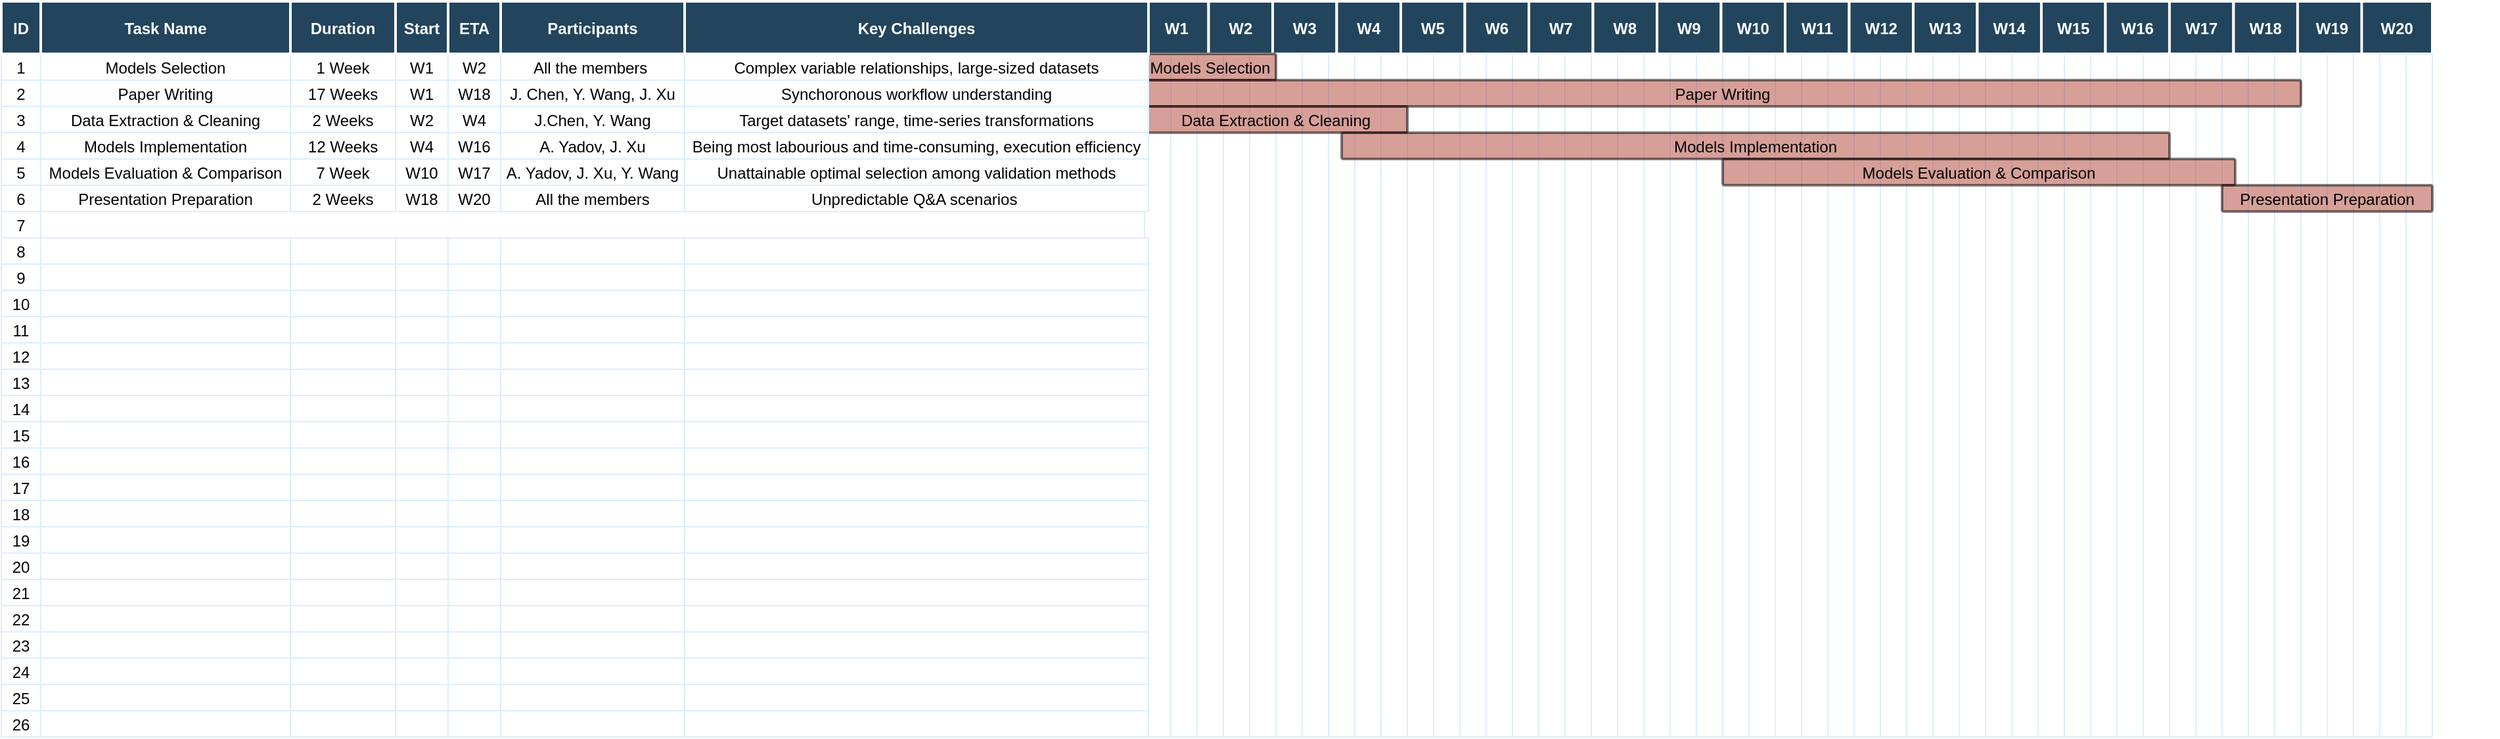 <mxfile version="18.0.6" type="device"><diagram name="Gantt" id="8378b5f6-a2b2-b727-a746-972ab9d02e00"><mxGraphModel dx="2652.5" dy="666" grid="1" gridSize="10" guides="1" tooltips="1" connect="0" arrows="1" fold="1" page="1" pageScale="1.5" pageWidth="1169" pageHeight="827" background="none" math="0" shadow="0"><root><mxCell id="0"/><mxCell id="1" parent="0"/><mxCell id="65" value="1 Week" style="strokeColor=#DEEDFF;fillColor=#FFFFFF;" parent="1" vertex="1"><mxGeometry x="70.0" y="380" width="80.0" height="20" as="geometry"/></mxCell><mxCell id="76" value="12 Weeks" style="strokeColor=#DEEDFF" parent="1" vertex="1"><mxGeometry x="70.0" y="440.0" width="80.0" height="20" as="geometry"/></mxCell><mxCell id="81" value="7 Week" style="strokeColor=#DEEDFF" parent="1" vertex="1"><mxGeometry x="70.0" y="460.0" width="80.0" height="20" as="geometry"/></mxCell><mxCell id="86" value="17 Weeks" style="strokeColor=#DEEDFF" parent="1" vertex="1"><mxGeometry x="70.0" y="400.0" width="80.0" height="20" as="geometry"/></mxCell><mxCell id="91" value="2 Weeks" style="strokeColor=#DEEDFF" parent="1" vertex="1"><mxGeometry x="70.0" y="480.0" width="80.0" height="20" as="geometry"/></mxCell><mxCell id="101" value="" style="strokeColor=#DEEDFF;fillColor=#FFFFFF;" parent="1" vertex="1"><mxGeometry x="70.0" y="520.0" width="80.0" height="20" as="geometry"/></mxCell><mxCell id="106" value="" style="strokeColor=#DEEDFF;fillColor=#FFFFFF;" parent="1" vertex="1"><mxGeometry x="70.0" y="540.0" width="80.0" height="20" as="geometry"/></mxCell><mxCell id="111" value="" style="strokeColor=#DEEDFF;fillColor=#FFFFFF;" parent="1" vertex="1"><mxGeometry x="70.0" y="560.0" width="80.0" height="20" as="geometry"/></mxCell><mxCell id="116" value="" style="strokeColor=#DEEDFF;fillColor=#FFFFFF;" parent="1" vertex="1"><mxGeometry x="70.0" y="580.0" width="80.0" height="20" as="geometry"/></mxCell><mxCell id="121" value="" style="strokeColor=#DEEDFF;fillColor=#FFFFFF;" parent="1" vertex="1"><mxGeometry x="70.0" y="600.0" width="80.0" height="20" as="geometry"/></mxCell><mxCell id="126" value="" style="strokeColor=#DEEDFF;fillColor=#FFFFFF;" parent="1" vertex="1"><mxGeometry x="70.0" y="620.0" width="80.0" height="20" as="geometry"/></mxCell><mxCell id="131" value="" style="strokeColor=#DEEDFF;fillColor=#FFFFFF;" parent="1" vertex="1"><mxGeometry x="70.0" y="640.0" width="80.0" height="20" as="geometry"/></mxCell><mxCell id="136" value="" style="strokeColor=#DEEDFF;fillColor=#FFFFFF;" parent="1" vertex="1"><mxGeometry x="70.0" y="660.0" width="80.0" height="20" as="geometry"/></mxCell><mxCell id="141" value="" style="strokeColor=#DEEDFF;fillColor=#FFFFFF;" parent="1" vertex="1"><mxGeometry x="70.0" y="680.0" width="80.0" height="20" as="geometry"/></mxCell><mxCell id="146" value="" style="strokeColor=#DEEDFF;fillColor=#FFFFFF;" parent="1" vertex="1"><mxGeometry x="70.0" y="700.0" width="80.0" height="20" as="geometry"/></mxCell><mxCell id="151" value="" style="strokeColor=#DEEDFF" parent="1" vertex="1"><mxGeometry x="70.0" y="720.0" width="80.0" height="20" as="geometry"/></mxCell><mxCell id="156" value="" style="strokeColor=#DEEDFF" parent="1" vertex="1"><mxGeometry x="70.0" y="740.0" width="80.0" height="20" as="geometry"/></mxCell><mxCell id="161" value="" style="strokeColor=#DEEDFF" parent="1" vertex="1"><mxGeometry x="70.0" y="760.0" width="80.0" height="20" as="geometry"/></mxCell><mxCell id="166" value="" style="strokeColor=#DEEDFF" parent="1" vertex="1"><mxGeometry x="70.0" y="780.0" width="80.0" height="20" as="geometry"/></mxCell><mxCell id="176" value="" style="strokeColor=#DEEDFF" parent="1" vertex="1"><mxGeometry x="70.0" y="820.0" width="80.0" height="20" as="geometry"/></mxCell><mxCell id="181" value="" style="strokeColor=#DEEDFF" parent="1" vertex="1"><mxGeometry x="70.0" y="840.0" width="80.0" height="20" as="geometry"/></mxCell><mxCell id="186" value="" style="strokeColor=#DEEDFF" parent="1" vertex="1"><mxGeometry x="70.0" y="860.0" width="80.0" height="20" as="geometry"/></mxCell><mxCell id="191" value="" style="strokeColor=#DEEDFF" parent="1" vertex="1"><mxGeometry x="70.0" y="880.0" width="80.0" height="20" as="geometry"/></mxCell><mxCell id="12" value="Duration" style="fillColor=#23445D;strokeColor=#FFFFFF;strokeWidth=2;fontColor=#FFFFFF;fontStyle=1" parent="1" vertex="1"><mxGeometry x="70.0" y="340.0" width="80.0" height="40.0" as="geometry"/></mxCell><mxCell id="N4BvocxAYCnSgg4q2HKW-288" value="2 Weeks" style="strokeColor=#DEEDFF;fillColor=#FFFFFF;" parent="1" vertex="1"><mxGeometry x="70.0" y="420.0" width="80.0" height="20" as="geometry"/></mxCell><mxCell id="N4BvocxAYCnSgg4q2HKW-347" value="" style="group" parent="1" vertex="1" connectable="0"><mxGeometry x="720" y="340" width="1030" height="560.0" as="geometry"/></mxCell><mxCell id="N4BvocxAYCnSgg4q2HKW-280" value="" style="strokeColor=#DEEDFF;" parent="N4BvocxAYCnSgg4q2HKW-347" vertex="1"><mxGeometry x="80.0" y="40.0" width="20" height="520" as="geometry"/></mxCell><mxCell id="68" value="" style="strokeColor=#DEEDFF" parent="N4BvocxAYCnSgg4q2HKW-347" vertex="1"><mxGeometry x="2.046e-12" y="40.0" width="20" height="520" as="geometry"/></mxCell><mxCell id="194" value="" style="strokeColor=#DEEDFF" parent="N4BvocxAYCnSgg4q2HKW-347" vertex="1"><mxGeometry x="20.0" y="40.0" width="20" height="520" as="geometry"/></mxCell><mxCell id="195" value="" style="strokeColor=#DEEDFF" parent="N4BvocxAYCnSgg4q2HKW-347" vertex="1"><mxGeometry x="40.0" y="40.0" width="20" height="520" as="geometry"/></mxCell><mxCell id="196" value="" style="strokeColor=#DEEDFF" parent="N4BvocxAYCnSgg4q2HKW-347" vertex="1"><mxGeometry x="60.0" y="40.0" width="20" height="520" as="geometry"/></mxCell><mxCell id="197" value="" style="strokeColor=#DEEDFF" parent="N4BvocxAYCnSgg4q2HKW-347" vertex="1"><mxGeometry x="80.0" y="40.0" width="20" height="520" as="geometry"/></mxCell><mxCell id="198" value="" style="strokeColor=#DEEDFF;" parent="N4BvocxAYCnSgg4q2HKW-347" vertex="1"><mxGeometry x="100.0" y="40.0" width="20" height="520" as="geometry"/></mxCell><mxCell id="199" value="" style="strokeColor=#DEEDFF;" parent="N4BvocxAYCnSgg4q2HKW-347" vertex="1"><mxGeometry x="120.0" y="40.0" width="20" height="520" as="geometry"/></mxCell><mxCell id="200" value="" style="strokeColor=#DEEDFF" parent="N4BvocxAYCnSgg4q2HKW-347" vertex="1"><mxGeometry x="140.0" y="40.0" width="20" height="520" as="geometry"/></mxCell><mxCell id="201" value="" style="strokeColor=#DEEDFF" parent="N4BvocxAYCnSgg4q2HKW-347" vertex="1"><mxGeometry x="160.0" y="40.0" width="20" height="520" as="geometry"/></mxCell><mxCell id="202" value="" style="strokeColor=#DEEDFF" parent="N4BvocxAYCnSgg4q2HKW-347" vertex="1"><mxGeometry x="180.0" y="40.0" width="20" height="520" as="geometry"/></mxCell><mxCell id="203" value="" style="strokeColor=#DEEDFF" parent="N4BvocxAYCnSgg4q2HKW-347" vertex="1"><mxGeometry x="200.0" y="40.0" width="20" height="520" as="geometry"/></mxCell><mxCell id="204" value="" style="strokeColor=#DEEDFF" parent="N4BvocxAYCnSgg4q2HKW-347" vertex="1"><mxGeometry x="220.0" y="40.0" width="20" height="520" as="geometry"/></mxCell><mxCell id="205" value="" style="strokeColor=#DEEDFF;" parent="N4BvocxAYCnSgg4q2HKW-347" vertex="1"><mxGeometry x="240.0" y="40.0" width="20" height="520" as="geometry"/></mxCell><mxCell id="206" value="" style="strokeColor=#DEEDFF;" parent="N4BvocxAYCnSgg4q2HKW-347" vertex="1"><mxGeometry x="260.0" y="40.0" width="20" height="520" as="geometry"/></mxCell><mxCell id="207" value="" style="strokeColor=#DEEDFF" parent="N4BvocxAYCnSgg4q2HKW-347" vertex="1"><mxGeometry x="280.0" y="40.0" width="20" height="520" as="geometry"/></mxCell><mxCell id="208" value="" style="strokeColor=#DEEDFF" parent="N4BvocxAYCnSgg4q2HKW-347" vertex="1"><mxGeometry x="300.0" y="40.0" width="20" height="520" as="geometry"/></mxCell><mxCell id="209" value="" style="strokeColor=#DEEDFF" parent="N4BvocxAYCnSgg4q2HKW-347" vertex="1"><mxGeometry x="320.0" y="40.0" width="20" height="520" as="geometry"/></mxCell><mxCell id="210" value="" style="strokeColor=#DEEDFF" parent="N4BvocxAYCnSgg4q2HKW-347" vertex="1"><mxGeometry x="340.0" y="40.0" width="20" height="520" as="geometry"/></mxCell><mxCell id="211" value="" style="strokeColor=#DEEDFF" parent="N4BvocxAYCnSgg4q2HKW-347" vertex="1"><mxGeometry x="360.0" y="40.0" width="20" height="520" as="geometry"/></mxCell><mxCell id="212" value="" style="strokeColor=#DEEDFF;" parent="N4BvocxAYCnSgg4q2HKW-347" vertex="1"><mxGeometry x="380.0" y="40.0" width="20" height="520" as="geometry"/></mxCell><mxCell id="213" value="" style="strokeColor=#DEEDFF;" parent="N4BvocxAYCnSgg4q2HKW-347" vertex="1"><mxGeometry x="400.0" y="40.0" width="20" height="520" as="geometry"/></mxCell><mxCell id="214" value="" style="strokeColor=#DEEDFF" parent="N4BvocxAYCnSgg4q2HKW-347" vertex="1"><mxGeometry x="420.0" y="40.0" width="20" height="520" as="geometry"/></mxCell><mxCell id="215" value="" style="strokeColor=#DEEDFF" parent="N4BvocxAYCnSgg4q2HKW-347" vertex="1"><mxGeometry x="440.0" y="40.0" width="20" height="520" as="geometry"/></mxCell><mxCell id="216" value="" style="strokeColor=#DEEDFF" parent="N4BvocxAYCnSgg4q2HKW-347" vertex="1"><mxGeometry x="460.0" y="40.0" width="20" height="520" as="geometry"/></mxCell><mxCell id="217" value="" style="strokeColor=#DEEDFF" parent="N4BvocxAYCnSgg4q2HKW-347" vertex="1"><mxGeometry x="480.0" y="40.0" width="20" height="520" as="geometry"/></mxCell><mxCell id="218" value="" style="strokeColor=#DEEDFF" parent="N4BvocxAYCnSgg4q2HKW-347" vertex="1"><mxGeometry x="500.0" y="40.0" width="20" height="520" as="geometry"/></mxCell><mxCell id="219" value="" style="strokeColor=#DEEDFF;" parent="N4BvocxAYCnSgg4q2HKW-347" vertex="1"><mxGeometry x="520.0" y="40.0" width="20" height="520" as="geometry"/></mxCell><mxCell id="220" value="" style="strokeColor=#DEEDFF;" parent="N4BvocxAYCnSgg4q2HKW-347" vertex="1"><mxGeometry x="540.0" y="40.0" width="20" height="520" as="geometry"/></mxCell><mxCell id="221" value="" style="strokeColor=#DEEDFF" parent="N4BvocxAYCnSgg4q2HKW-347" vertex="1"><mxGeometry x="560.0" y="40.0" width="20" height="520" as="geometry"/></mxCell><mxCell id="222" value="" style="strokeColor=#DEEDFF" parent="N4BvocxAYCnSgg4q2HKW-347" vertex="1"><mxGeometry x="580.0" y="40.0" width="20" height="520" as="geometry"/></mxCell><mxCell id="223" value="" style="strokeColor=#DEEDFF" parent="N4BvocxAYCnSgg4q2HKW-347" vertex="1"><mxGeometry x="600.0" y="40.0" width="20" height="520" as="geometry"/></mxCell><mxCell id="224" value="" style="strokeColor=#DEEDFF" parent="N4BvocxAYCnSgg4q2HKW-347" vertex="1"><mxGeometry x="620.0" y="40.0" width="20" height="520" as="geometry"/></mxCell><mxCell id="225" value="" style="strokeColor=#DEEDFF" parent="N4BvocxAYCnSgg4q2HKW-347" vertex="1"><mxGeometry x="640.0" y="40.0" width="20" height="520" as="geometry"/></mxCell><mxCell id="226" value="" style="strokeColor=#DEEDFF;" parent="N4BvocxAYCnSgg4q2HKW-347" vertex="1"><mxGeometry x="660.0" y="40.0" width="20" height="520" as="geometry"/></mxCell><mxCell id="227" value="" style="strokeColor=#DEEDFF;" parent="N4BvocxAYCnSgg4q2HKW-347" vertex="1"><mxGeometry x="680.0" y="40.0" width="20" height="520" as="geometry"/></mxCell><mxCell id="228" value="" style="strokeColor=#DEEDFF" parent="N4BvocxAYCnSgg4q2HKW-347" vertex="1"><mxGeometry x="700.0" y="40.0" width="20" height="520" as="geometry"/></mxCell><mxCell id="229" value="" style="strokeColor=#DEEDFF" parent="N4BvocxAYCnSgg4q2HKW-347" vertex="1"><mxGeometry x="720.0" y="40.0" width="20" height="520" as="geometry"/></mxCell><mxCell id="230" value="" style="strokeColor=#DEEDFF" parent="N4BvocxAYCnSgg4q2HKW-347" vertex="1"><mxGeometry x="740.0" y="40.0" width="20" height="520" as="geometry"/></mxCell><mxCell id="231" value="" style="strokeColor=#DEEDFF" parent="N4BvocxAYCnSgg4q2HKW-347" vertex="1"><mxGeometry x="760.0" y="40.0" width="20" height="520" as="geometry"/></mxCell><mxCell id="232" value="" style="strokeColor=#DEEDFF" parent="N4BvocxAYCnSgg4q2HKW-347" vertex="1"><mxGeometry x="780.0" y="40.0" width="20" height="520" as="geometry"/></mxCell><mxCell id="233" value="" style="strokeColor=#DEEDFF;" parent="N4BvocxAYCnSgg4q2HKW-347" vertex="1"><mxGeometry x="800.0" y="40.0" width="20" height="520" as="geometry"/></mxCell><mxCell id="234" value="" style="strokeColor=#DEEDFF;" parent="N4BvocxAYCnSgg4q2HKW-347" vertex="1"><mxGeometry x="820.0" y="40.0" width="20" height="520" as="geometry"/></mxCell><mxCell id="235" value="" style="strokeColor=#DEEDFF" parent="N4BvocxAYCnSgg4q2HKW-347" vertex="1"><mxGeometry x="840.0" y="40.0" width="20" height="520" as="geometry"/></mxCell><mxCell id="236" value="" style="strokeColor=#DEEDFF" parent="N4BvocxAYCnSgg4q2HKW-347" vertex="1"><mxGeometry x="860.0" y="40.0" width="20" height="520" as="geometry"/></mxCell><mxCell id="237" value="" style="strokeColor=#DEEDFF" parent="N4BvocxAYCnSgg4q2HKW-347" vertex="1"><mxGeometry x="880.0" y="40.0" width="20" height="520" as="geometry"/></mxCell><mxCell id="238" value="" style="strokeColor=#DEEDFF" parent="N4BvocxAYCnSgg4q2HKW-347" vertex="1"><mxGeometry x="900.0" y="40.0" width="20" height="520" as="geometry"/></mxCell><mxCell id="239" value="" style="strokeColor=#DEEDFF;" parent="N4BvocxAYCnSgg4q2HKW-347" vertex="1"><mxGeometry x="920.0" y="40.0" width="20" height="520" as="geometry"/></mxCell><mxCell id="240" value="" style="strokeColor=none;" parent="N4BvocxAYCnSgg4q2HKW-347" vertex="1"><mxGeometry x="940.0" y="40.0" width="20" height="520" as="geometry"/></mxCell><mxCell id="241" value="" style="strokeColor=none;" parent="N4BvocxAYCnSgg4q2HKW-347" vertex="1"><mxGeometry x="960.0" y="40.0" width="20" height="520" as="geometry"/></mxCell><mxCell id="N4BvocxAYCnSgg4q2HKW-278" value="" style="group" parent="N4BvocxAYCnSgg4q2HKW-347" vertex="1" connectable="0"><mxGeometry width="980" height="60.0" as="geometry"/></mxCell><mxCell id="5" value="W1" style="fillColor=#23445D;strokeColor=#FFFFFF;strokeWidth=2;fontColor=#FFFFFF;fontStyle=1" parent="N4BvocxAYCnSgg4q2HKW-278" vertex="1"><mxGeometry y="2.274e-13" width="48.748" height="40.0" as="geometry"/></mxCell><mxCell id="6" value="W2" style="fillColor=#23445D;strokeColor=#FFFFFF;strokeWidth=2;fontColor=#FFFFFF;fontStyle=1" parent="N4BvocxAYCnSgg4q2HKW-278" vertex="1"><mxGeometry x="48.748" y="2.274e-13" width="48.748" height="40.0" as="geometry"/></mxCell><mxCell id="7" value="W3" style="fillColor=#23445D;strokeColor=#FFFFFF;strokeWidth=2;fontColor=#FFFFFF;fontStyle=1" parent="N4BvocxAYCnSgg4q2HKW-278" vertex="1"><mxGeometry x="97.497" y="2.274e-13" width="48.748" height="40.0" as="geometry"/></mxCell><mxCell id="8" value="W4" style="fillColor=#23445D;strokeColor=#FFFFFF;strokeWidth=2;fontColor=#FFFFFF;fontStyle=1" parent="N4BvocxAYCnSgg4q2HKW-278" vertex="1"><mxGeometry x="146.245" y="2.274e-13" width="48.748" height="40.0" as="geometry"/></mxCell><mxCell id="9" value="W5" style="fillColor=#23445D;strokeColor=#FFFFFF;strokeWidth=2;fontColor=#FFFFFF;fontStyle=1" parent="N4BvocxAYCnSgg4q2HKW-278" vertex="1"><mxGeometry x="194.994" y="2.274e-13" width="48.748" height="40.0" as="geometry"/></mxCell><mxCell id="10" value="W6" style="fillColor=#23445D;strokeColor=#FFFFFF;strokeWidth=2;fontColor=#FFFFFF;fontStyle=1" parent="N4BvocxAYCnSgg4q2HKW-278" vertex="1"><mxGeometry x="243.742" y="2.274e-13" width="48.748" height="40.0" as="geometry"/></mxCell><mxCell id="11" value="W7" style="fillColor=#23445D;strokeColor=#FFFFFF;strokeWidth=2;fontColor=#FFFFFF;fontStyle=1" parent="N4BvocxAYCnSgg4q2HKW-278" vertex="1"><mxGeometry x="292.491" y="2.274e-13" width="48.748" height="40.0" as="geometry"/></mxCell><mxCell id="16" value="W8" style="fillColor=#23445D;strokeColor=#FFFFFF;strokeWidth=2;fontColor=#FFFFFF;fontStyle=1" parent="N4BvocxAYCnSgg4q2HKW-278" vertex="1"><mxGeometry x="341.239" y="2.274e-13" width="48.748" height="40.0" as="geometry"/></mxCell><mxCell id="17" value="W9" style="fillColor=#23445D;strokeColor=#FFFFFF;strokeWidth=2;fontColor=#FFFFFF;fontStyle=1" parent="N4BvocxAYCnSgg4q2HKW-278" vertex="1"><mxGeometry x="389.988" y="2.274e-13" width="48.748" height="40.0" as="geometry"/></mxCell><mxCell id="18" value="W10" style="fillColor=#23445D;strokeColor=#FFFFFF;strokeWidth=2;fontColor=#FFFFFF;fontStyle=1" parent="N4BvocxAYCnSgg4q2HKW-278" vertex="1"><mxGeometry x="438.736" y="2.274e-13" width="48.748" height="40.0" as="geometry"/></mxCell><mxCell id="19" value="W11" style="fillColor=#23445D;strokeColor=#FFFFFF;strokeWidth=2;fontColor=#FFFFFF;fontStyle=1" parent="N4BvocxAYCnSgg4q2HKW-278" vertex="1"><mxGeometry x="487.485" y="2.274e-13" width="48.748" height="40.0" as="geometry"/></mxCell><mxCell id="20" value="W12" style="fillColor=#23445D;strokeColor=#FFFFFF;strokeWidth=2;fontColor=#FFFFFF;fontStyle=1" parent="N4BvocxAYCnSgg4q2HKW-278" vertex="1"><mxGeometry x="536.233" y="2.274e-13" width="48.748" height="40.0" as="geometry"/></mxCell><mxCell id="21" value="W13" style="fillColor=#23445D;strokeColor=#FFFFFF;strokeWidth=2;fontColor=#FFFFFF;fontStyle=1" parent="N4BvocxAYCnSgg4q2HKW-278" vertex="1"><mxGeometry x="584.981" y="2.274e-13" width="48.748" height="40.0" as="geometry"/></mxCell><mxCell id="22" value="W14" style="fillColor=#23445D;strokeColor=#FFFFFF;strokeWidth=2;fontColor=#FFFFFF;fontStyle=1" parent="N4BvocxAYCnSgg4q2HKW-278" vertex="1"><mxGeometry x="633.73" y="2.274e-13" width="48.748" height="40.0" as="geometry"/></mxCell><mxCell id="24" value="W15" style="fillColor=#23445D;strokeColor=#FFFFFF;strokeWidth=2;fontColor=#FFFFFF;fontStyle=1" parent="N4BvocxAYCnSgg4q2HKW-278" vertex="1"><mxGeometry x="682.478" y="1.137e-13" width="48.748" height="40.0" as="geometry"/></mxCell><mxCell id="25" value="W16" style="fillColor=#23445D;strokeColor=#FFFFFF;strokeWidth=2;fontColor=#FFFFFF;fontStyle=1" parent="N4BvocxAYCnSgg4q2HKW-278" vertex="1"><mxGeometry x="731.227" y="1.137e-13" width="48.748" height="40.0" as="geometry"/></mxCell><mxCell id="26" value="W17" style="fillColor=#23445D;strokeColor=#FFFFFF;strokeWidth=2;fontColor=#FFFFFF;fontStyle=1" parent="N4BvocxAYCnSgg4q2HKW-278" vertex="1"><mxGeometry x="779.975" y="1.137e-13" width="48.748" height="40.0" as="geometry"/></mxCell><mxCell id="27" value="W18" style="fillColor=#23445D;strokeColor=#FFFFFF;strokeWidth=2;fontColor=#FFFFFF;fontStyle=1" parent="N4BvocxAYCnSgg4q2HKW-278" vertex="1"><mxGeometry x="828.724" y="1.137e-13" width="48.748" height="40.0" as="geometry"/></mxCell><mxCell id="28" value="W19" style="fillColor=#23445D;strokeColor=#FFFFFF;strokeWidth=2;fontColor=#FFFFFF;fontStyle=1" parent="N4BvocxAYCnSgg4q2HKW-278" vertex="1"><mxGeometry x="877.47" width="52.53" height="40" as="geometry"/></mxCell><mxCell id="29" value="W20" style="fillColor=#23445D;strokeColor=#FFFFFF;strokeWidth=2;fontColor=#FFFFFF;fontStyle=1" parent="N4BvocxAYCnSgg4q2HKW-278" vertex="1"><mxGeometry x="926.22" width="53.78" height="40" as="geometry"/></mxCell><mxCell id="N4BvocxAYCnSgg4q2HKW-348" value="Models Selection" style="shape=mxgraph.flowchart.process;fillColor=#AE4132;strokeColor=#000000;strokeWidth=2;opacity=50" parent="N4BvocxAYCnSgg4q2HKW-278" vertex="1"><mxGeometry y="40" width="100" height="20" as="geometry"/></mxCell><mxCell id="N4BvocxAYCnSgg4q2HKW-281" value="" style="strokeColor=#DEEDFF;" parent="N4BvocxAYCnSgg4q2HKW-347" vertex="1"><mxGeometry x="960.0" y="40.0" width="20" height="520" as="geometry"/></mxCell><mxCell id="N4BvocxAYCnSgg4q2HKW-282" value="" style="strokeColor=#DEEDFF;" parent="N4BvocxAYCnSgg4q2HKW-347" vertex="1"><mxGeometry x="940.0" y="40.0" width="20" height="520" as="geometry"/></mxCell><mxCell id="242" value="Paper Writing" style="shape=mxgraph.flowchart.process;fillColor=#AE4132;strokeColor=#000000;strokeWidth=2;opacity=50" parent="N4BvocxAYCnSgg4q2HKW-347" vertex="1"><mxGeometry y="60" width="880" height="20" as="geometry"/></mxCell><mxCell id="N4BvocxAYCnSgg4q2HKW-349" value="Data Extraction &amp; Cleaning" style="shape=mxgraph.flowchart.process;fillColor=#AE4132;strokeColor=#000000;strokeWidth=2;opacity=50" parent="N4BvocxAYCnSgg4q2HKW-347" vertex="1"><mxGeometry y="80" width="200" height="20" as="geometry"/></mxCell><mxCell id="N4BvocxAYCnSgg4q2HKW-350" value="Models Implementation" style="shape=mxgraph.flowchart.process;fillColor=#AE4132;strokeColor=#000000;strokeWidth=2;opacity=50" parent="N4BvocxAYCnSgg4q2HKW-347" vertex="1"><mxGeometry x="150" y="100" width="630" height="20" as="geometry"/></mxCell><mxCell id="N4BvocxAYCnSgg4q2HKW-351" value="Models Evaluation &amp; Comparison" style="shape=mxgraph.flowchart.process;fillColor=#AE4132;strokeColor=#000000;strokeWidth=2;opacity=50" parent="1" vertex="1"><mxGeometry x="1160" y="460" width="390" height="20" as="geometry"/></mxCell><mxCell id="N4BvocxAYCnSgg4q2HKW-352" value="Presentation Preparation" style="shape=mxgraph.flowchart.process;fillColor=#AE4132;strokeColor=#000000;strokeWidth=2;opacity=50" parent="1" vertex="1"><mxGeometry x="1540" y="480" width="160" height="20" as="geometry"/></mxCell><mxCell id="N4BvocxAYCnSgg4q2HKW-356" value="" style="strokeColor=#DEEDFF" parent="1" vertex="1"><mxGeometry x="70.0" y="800.0" width="80.0" height="20" as="geometry"/></mxCell><mxCell id="rQHSBKiH4_ab1KZOMVWH-242" value="" style="group" vertex="1" connectable="0" parent="1"><mxGeometry x="150" y="340" width="40" height="560" as="geometry"/></mxCell><mxCell id="66" value="W1" style="strokeColor=#DEEDFF;fillColor=#FFFFFF;" parent="rQHSBKiH4_ab1KZOMVWH-242" vertex="1"><mxGeometry x="2.274e-13" y="40.0" width="40.0" height="20.0" as="geometry"/></mxCell><mxCell id="77" value="W4" style="strokeColor=#DEEDFF" parent="rQHSBKiH4_ab1KZOMVWH-242" vertex="1"><mxGeometry x="3.411e-13" y="100.0" width="40.0" height="20.0" as="geometry"/></mxCell><mxCell id="82" value="W10" style="strokeColor=#DEEDFF" parent="rQHSBKiH4_ab1KZOMVWH-242" vertex="1"><mxGeometry x="2.274e-13" y="120.0" width="40.0" height="20.0" as="geometry"/></mxCell><mxCell id="87" value="W1" style="strokeColor=#DEEDFF" parent="rQHSBKiH4_ab1KZOMVWH-242" vertex="1"><mxGeometry x="1.705e-13" y="60.0" width="40.0" height="20.0" as="geometry"/></mxCell><mxCell id="92" value="W18" style="strokeColor=#DEEDFF" parent="rQHSBKiH4_ab1KZOMVWH-242" vertex="1"><mxGeometry x="1.705e-13" y="140.0" width="40.0" height="20.0" as="geometry"/></mxCell><mxCell id="102" value="" style="strokeColor=#DEEDFF;fillColor=#FFFFFF;" parent="rQHSBKiH4_ab1KZOMVWH-242" vertex="1"><mxGeometry x="5.684e-13" y="180.0" width="40.0" height="20.0" as="geometry"/></mxCell><mxCell id="107" value="" style="strokeColor=#DEEDFF;fillColor=#FFFFFF;" parent="rQHSBKiH4_ab1KZOMVWH-242" vertex="1"><mxGeometry x="4.547e-13" y="200.0" width="40.0" height="20.0" as="geometry"/></mxCell><mxCell id="112" value="" style="strokeColor=#DEEDFF;fillColor=#FFFFFF;" parent="rQHSBKiH4_ab1KZOMVWH-242" vertex="1"><mxGeometry x="3.411e-13" y="220.0" width="40.0" height="20.0" as="geometry"/></mxCell><mxCell id="117" value="" style="strokeColor=#DEEDFF;fillColor=#FFFFFF;" parent="rQHSBKiH4_ab1KZOMVWH-242" vertex="1"><mxGeometry x="3.411e-13" y="240.0" width="40.0" height="20.0" as="geometry"/></mxCell><mxCell id="122" value="" style="strokeColor=#DEEDFF;fillColor=#FFFFFF;" parent="rQHSBKiH4_ab1KZOMVWH-242" vertex="1"><mxGeometry x="2.274e-13" y="260.0" width="40.0" height="20.0" as="geometry"/></mxCell><mxCell id="127" value="" style="strokeColor=#DEEDFF;fillColor=#FFFFFF;" parent="rQHSBKiH4_ab1KZOMVWH-242" vertex="1"><mxGeometry x="2.274e-13" y="280.0" width="40.0" height="20.0" as="geometry"/></mxCell><mxCell id="132" value="" style="strokeColor=#DEEDFF;fillColor=#FFFFFF;" parent="rQHSBKiH4_ab1KZOMVWH-242" vertex="1"><mxGeometry x="1.137e-13" y="300.0" width="40.0" height="20.0" as="geometry"/></mxCell><mxCell id="137" value="" style="strokeColor=#DEEDFF;fillColor=#FFFFFF;" parent="rQHSBKiH4_ab1KZOMVWH-242" vertex="1"><mxGeometry y="320.0" width="40.0" height="20.0" as="geometry"/></mxCell><mxCell id="142" value="" style="strokeColor=#DEEDFF;fillColor=#FFFFFF;" parent="rQHSBKiH4_ab1KZOMVWH-242" vertex="1"><mxGeometry y="340.0" width="40.0" height="20.0" as="geometry"/></mxCell><mxCell id="147" value="" style="strokeColor=#DEEDFF;fillColor=#FFFFFF;" parent="rQHSBKiH4_ab1KZOMVWH-242" vertex="1"><mxGeometry x="6.821e-13" y="360" width="40.0" height="20.0" as="geometry"/></mxCell><mxCell id="152" value="" style="strokeColor=#DEEDFF" parent="rQHSBKiH4_ab1KZOMVWH-242" vertex="1"><mxGeometry x="6.821e-13" y="380.0" width="40.0" height="20.0" as="geometry"/></mxCell><mxCell id="157" value="" style="strokeColor=#DEEDFF" parent="rQHSBKiH4_ab1KZOMVWH-242" vertex="1"><mxGeometry x="5.684e-13" y="400" width="40.0" height="20.0" as="geometry"/></mxCell><mxCell id="162" value="" style="strokeColor=#DEEDFF" parent="rQHSBKiH4_ab1KZOMVWH-242" vertex="1"><mxGeometry x="5.684e-13" y="420.0" width="40.0" height="20.0" as="geometry"/></mxCell><mxCell id="167" value="" style="strokeColor=#DEEDFF" parent="rQHSBKiH4_ab1KZOMVWH-242" vertex="1"><mxGeometry x="5.684e-13" y="440" width="40.0" height="20.0" as="geometry"/></mxCell><mxCell id="172" value="" style="strokeColor=#DEEDFF" parent="rQHSBKiH4_ab1KZOMVWH-242" vertex="1"><mxGeometry x="9.095e-13" y="460.0" width="40.0" height="20.0" as="geometry"/></mxCell><mxCell id="177" value="" style="strokeColor=#DEEDFF" parent="rQHSBKiH4_ab1KZOMVWH-242" vertex="1"><mxGeometry x="9.095e-13" y="480.0" width="40.0" height="20.0" as="geometry"/></mxCell><mxCell id="182" value="" style="strokeColor=#DEEDFF" parent="rQHSBKiH4_ab1KZOMVWH-242" vertex="1"><mxGeometry x="7.958e-13" y="500.0" width="40.0" height="20.0" as="geometry"/></mxCell><mxCell id="187" value="" style="strokeColor=#DEEDFF" parent="rQHSBKiH4_ab1KZOMVWH-242" vertex="1"><mxGeometry x="7.39e-13" y="520" width="40.0" height="20.0" as="geometry"/></mxCell><mxCell id="192" value="" style="strokeColor=#DEEDFF" parent="rQHSBKiH4_ab1KZOMVWH-242" vertex="1"><mxGeometry x="7.39e-13" y="540.0" width="40.0" height="20.0" as="geometry"/></mxCell><mxCell id="13" value="Start" style="fillColor=#23445D;strokeColor=#FFFFFF;strokeWidth=2;fontColor=#FFFFFF;fontStyle=1" parent="rQHSBKiH4_ab1KZOMVWH-242" vertex="1"><mxGeometry x="1.137e-13" width="40.0" height="40.0" as="geometry"/></mxCell><mxCell id="N4BvocxAYCnSgg4q2HKW-289" value="W2" style="strokeColor=#DEEDFF;fillColor=#FFFFFF;" parent="rQHSBKiH4_ab1KZOMVWH-242" vertex="1"><mxGeometry x="3.411e-13" y="80.0" width="40.0" height="20.0" as="geometry"/></mxCell><mxCell id="rQHSBKiH4_ab1KZOMVWH-243" value="" style="group" vertex="1" connectable="0" parent="1"><mxGeometry x="190" y="340" width="40" height="560" as="geometry"/></mxCell><mxCell id="67" value="W2" style="strokeColor=#DEEDFF;fillColor=#FFFFFF;" parent="rQHSBKiH4_ab1KZOMVWH-243" vertex="1"><mxGeometry x="2.274e-13" y="40.0" width="40.0" height="20.0" as="geometry"/></mxCell><mxCell id="78" value="W16" style="strokeColor=#DEEDFF" parent="rQHSBKiH4_ab1KZOMVWH-243" vertex="1"><mxGeometry x="3.411e-13" y="100.0" width="40.0" height="20.0" as="geometry"/></mxCell><mxCell id="83" value="W17" style="strokeColor=#DEEDFF" parent="rQHSBKiH4_ab1KZOMVWH-243" vertex="1"><mxGeometry x="1.705e-13" y="120.0" width="40.0" height="20.0" as="geometry"/></mxCell><mxCell id="88" value="W18" style="strokeColor=#DEEDFF" parent="rQHSBKiH4_ab1KZOMVWH-243" vertex="1"><mxGeometry x="1.705e-13" y="60.0" width="40.0" height="20.0" as="geometry"/></mxCell><mxCell id="93" value="W20" style="strokeColor=#DEEDFF" parent="rQHSBKiH4_ab1KZOMVWH-243" vertex="1"><mxGeometry x="1.705e-13" y="140.0" width="40.0" height="20.0" as="geometry"/></mxCell><mxCell id="103" value="" style="strokeColor=#DEEDFF;fillColor=#FFFFFF;" parent="rQHSBKiH4_ab1KZOMVWH-243" vertex="1"><mxGeometry x="5.116e-13" y="180.0" width="40.0" height="20.0" as="geometry"/></mxCell><mxCell id="108" value="" style="strokeColor=#DEEDFF;fillColor=#FFFFFF;" parent="rQHSBKiH4_ab1KZOMVWH-243" vertex="1"><mxGeometry x="3.411e-13" y="200.0" width="40.0" height="20.0" as="geometry"/></mxCell><mxCell id="113" value="" style="strokeColor=#DEEDFF;fillColor=#FFFFFF;" parent="rQHSBKiH4_ab1KZOMVWH-243" vertex="1"><mxGeometry x="3.411e-13" y="220.0" width="40.0" height="20.0" as="geometry"/></mxCell><mxCell id="118" value="" style="strokeColor=#DEEDFF;fillColor=#FFFFFF;" parent="rQHSBKiH4_ab1KZOMVWH-243" vertex="1"><mxGeometry x="3.411e-13" y="240.0" width="40.0" height="20.0" as="geometry"/></mxCell><mxCell id="123" value="" style="strokeColor=#DEEDFF;fillColor=#FFFFFF;" parent="rQHSBKiH4_ab1KZOMVWH-243" vertex="1"><mxGeometry x="1.705e-13" y="260" width="40.0" height="20.0" as="geometry"/></mxCell><mxCell id="128" value="" style="strokeColor=#DEEDFF;fillColor=#FFFFFF;" parent="rQHSBKiH4_ab1KZOMVWH-243" vertex="1"><mxGeometry x="1.705e-13" y="280.0" width="40.0" height="20.0" as="geometry"/></mxCell><mxCell id="133" value="" style="strokeColor=#DEEDFF;fillColor=#FFFFFF;" parent="rQHSBKiH4_ab1KZOMVWH-243" vertex="1"><mxGeometry y="300.0" width="40.0" height="20.0" as="geometry"/></mxCell><mxCell id="138" value="" style="strokeColor=#DEEDFF;fillColor=#FFFFFF;" parent="rQHSBKiH4_ab1KZOMVWH-243" vertex="1"><mxGeometry y="320.0" width="40.0" height="20.0" as="geometry"/></mxCell><mxCell id="143" value="" style="strokeColor=#DEEDFF;fillColor=#FFFFFF;" parent="rQHSBKiH4_ab1KZOMVWH-243" vertex="1"><mxGeometry y="340.0" width="40.0" height="20.0" as="geometry"/></mxCell><mxCell id="148" value="" style="strokeColor=#DEEDFF;fillColor=#FFFFFF;" parent="rQHSBKiH4_ab1KZOMVWH-243" vertex="1"><mxGeometry x="6.821e-13" y="360" width="40.0" height="20.0" as="geometry"/></mxCell><mxCell id="153" value="" style="strokeColor=#DEEDFF" parent="rQHSBKiH4_ab1KZOMVWH-243" vertex="1"><mxGeometry x="6.821e-13" y="380.0" width="40.0" height="20.0" as="geometry"/></mxCell><mxCell id="158" value="" style="strokeColor=#DEEDFF" parent="rQHSBKiH4_ab1KZOMVWH-243" vertex="1"><mxGeometry x="5.684e-13" y="400.0" width="40.0" height="20.0" as="geometry"/></mxCell><mxCell id="163" value="" style="strokeColor=#DEEDFF" parent="rQHSBKiH4_ab1KZOMVWH-243" vertex="1"><mxGeometry x="5.684e-13" y="420.0" width="40.0" height="20.0" as="geometry"/></mxCell><mxCell id="168" value="" style="strokeColor=#DEEDFF" parent="rQHSBKiH4_ab1KZOMVWH-243" vertex="1"><mxGeometry x="5.684e-13" y="440" width="40.0" height="20.0" as="geometry"/></mxCell><mxCell id="173" value="" style="strokeColor=#DEEDFF" parent="rQHSBKiH4_ab1KZOMVWH-243" vertex="1"><mxGeometry x="9.095e-13" y="460.0" width="40.0" height="20.0" as="geometry"/></mxCell><mxCell id="178" value="" style="strokeColor=#DEEDFF" parent="rQHSBKiH4_ab1KZOMVWH-243" vertex="1"><mxGeometry x="9.095e-13" y="480.0" width="40.0" height="20.0" as="geometry"/></mxCell><mxCell id="183" value="" style="strokeColor=#DEEDFF" parent="rQHSBKiH4_ab1KZOMVWH-243" vertex="1"><mxGeometry x="7.39e-13" y="500.0" width="40.0" height="20.0" as="geometry"/></mxCell><mxCell id="188" value="" style="strokeColor=#DEEDFF" parent="rQHSBKiH4_ab1KZOMVWH-243" vertex="1"><mxGeometry x="7.39e-13" y="520.0" width="40.0" height="20.0" as="geometry"/></mxCell><mxCell id="193" value="" style="strokeColor=#DEEDFF" parent="rQHSBKiH4_ab1KZOMVWH-243" vertex="1"><mxGeometry x="7.39e-13" y="540.0" width="40.0" height="20.0" as="geometry"/></mxCell><mxCell id="14" value="ETA" style="fillColor=#23445D;strokeColor=#FFFFFF;strokeWidth=2;fontColor=#FFFFFF;fontStyle=1" parent="rQHSBKiH4_ab1KZOMVWH-243" vertex="1"><mxGeometry x="3.979e-13" width="40.0" height="40.0" as="geometry"/></mxCell><mxCell id="N4BvocxAYCnSgg4q2HKW-290" value="W4" style="strokeColor=#DEEDFF;fillColor=#FFFFFF;" parent="rQHSBKiH4_ab1KZOMVWH-243" vertex="1"><mxGeometry x="3.411e-13" y="80.0" width="40.0" height="20.0" as="geometry"/></mxCell><mxCell id="rQHSBKiH4_ab1KZOMVWH-244" value="" style="group" vertex="1" connectable="0" parent="1"><mxGeometry x="-120" y="340" width="190" height="560" as="geometry"/></mxCell><mxCell id="64" value="Models Selection" style="align=center;strokeColor=#DEEDFF;fillColor=#FFFFFF;" parent="rQHSBKiH4_ab1KZOMVWH-244" vertex="1"><mxGeometry x="2.363e-13" y="40.0" width="190.0" height="20.0" as="geometry"/></mxCell><mxCell id="75" value="Models Implementation" style="align=center;strokeColor=#DEEDFF" parent="rQHSBKiH4_ab1KZOMVWH-244" vertex="1"><mxGeometry x="4.05e-13" y="100.0" width="190.0" height="20.0" as="geometry"/></mxCell><mxCell id="100" value="" style="align=left;strokeColor=#DEEDFF;fillColor=#FFFFFF;" parent="rQHSBKiH4_ab1KZOMVWH-244" vertex="1"><mxGeometry x="6.075e-13" y="180.0" width="190.0" height="20.0" as="geometry"/></mxCell><mxCell id="105" value="" style="align=left;strokeColor=#DEEDFF;fillColor=#FFFFFF;" parent="rQHSBKiH4_ab1KZOMVWH-244" vertex="1"><mxGeometry x="4.388e-13" y="200.0" width="190.0" height="20.0" as="geometry"/></mxCell><mxCell id="110" value="" style="align=left;strokeColor=#DEEDFF;fillColor=#FFFFFF;" parent="rQHSBKiH4_ab1KZOMVWH-244" vertex="1"><mxGeometry x="4.05e-13" y="220.0" width="190.0" height="20.0" as="geometry"/></mxCell><mxCell id="115" value="" style="align=left;strokeColor=#DEEDFF;fillColor=#FFFFFF;" parent="rQHSBKiH4_ab1KZOMVWH-244" vertex="1"><mxGeometry x="4.05e-13" y="240.0" width="190.0" height="20.0" as="geometry"/></mxCell><mxCell id="120" value="" style="align=left;strokeColor=#DEEDFF;fillColor=#FFFFFF;" parent="rQHSBKiH4_ab1KZOMVWH-244" vertex="1"><mxGeometry x="2.363e-13" y="260.0" width="190.0" height="20.0" as="geometry"/></mxCell><mxCell id="125" value="" style="align=left;strokeColor=#DEEDFF;fillColor=#FFFFFF;" parent="rQHSBKiH4_ab1KZOMVWH-244" vertex="1"><mxGeometry x="2.363e-13" y="280.0" width="190.0" height="20.0" as="geometry"/></mxCell><mxCell id="130" value="" style="align=left;strokeColor=#DEEDFF;fillColor=#FFFFFF;" parent="rQHSBKiH4_ab1KZOMVWH-244" vertex="1"><mxGeometry x="6.75e-14" y="300.0" width="190.0" height="20.0" as="geometry"/></mxCell><mxCell id="135" value="" style="align=left;strokeColor=#DEEDFF;fillColor=#FFFFFF;" parent="rQHSBKiH4_ab1KZOMVWH-244" vertex="1"><mxGeometry x="3.375e-14" y="320.0" width="190.0" height="20.0" as="geometry"/></mxCell><mxCell id="140" value="" style="align=left;strokeColor=#DEEDFF;fillColor=#FFFFFF;" parent="rQHSBKiH4_ab1KZOMVWH-244" vertex="1"><mxGeometry y="340.0" width="190" height="20.0" as="geometry"/></mxCell><mxCell id="145" value="" style="align=left;strokeColor=#DEEDFF;fillColor=#FFFFFF;" parent="rQHSBKiH4_ab1KZOMVWH-244" vertex="1"><mxGeometry x="8.438e-13" y="360.0" width="190.0" height="20.0" as="geometry"/></mxCell><mxCell id="150" value="" style="align=left;strokeColor=#DEEDFF" parent="rQHSBKiH4_ab1KZOMVWH-244" vertex="1"><mxGeometry x="8.438e-13" y="380.0" width="190.0" height="20.0" as="geometry"/></mxCell><mxCell id="155" value="" style="align=left;strokeColor=#DEEDFF" parent="rQHSBKiH4_ab1KZOMVWH-244" vertex="1"><mxGeometry x="6.75e-13" y="400.0" width="190.0" height="20.0" as="geometry"/></mxCell><mxCell id="160" value="" style="align=left;strokeColor=#DEEDFF" parent="rQHSBKiH4_ab1KZOMVWH-244" vertex="1"><mxGeometry x="6.413e-13" y="420.0" width="190.0" height="20.0" as="geometry"/></mxCell><mxCell id="165" value="" style="align=left;strokeColor=#DEEDFF" parent="rQHSBKiH4_ab1KZOMVWH-244" vertex="1"><mxGeometry x="6.413e-13" y="440.0" width="190.0" height="20.0" as="geometry"/></mxCell><mxCell id="170" value="" style="align=left;strokeColor=#DEEDFF" parent="rQHSBKiH4_ab1KZOMVWH-244" vertex="1"><mxGeometry x="1.046e-12" y="460.0" width="190.0" height="20.0" as="geometry"/></mxCell><mxCell id="175" value="" style="align=left;strokeColor=#DEEDFF" parent="rQHSBKiH4_ab1KZOMVWH-244" vertex="1"><mxGeometry x="1.046e-12" y="480.0" width="190.0" height="20.0" as="geometry"/></mxCell><mxCell id="180" value="" style="align=left;strokeColor=#DEEDFF" parent="rQHSBKiH4_ab1KZOMVWH-244" vertex="1"><mxGeometry x="9.113e-13" y="500.0" width="190.0" height="20.0" as="geometry"/></mxCell><mxCell id="185" value="" style="align=left;strokeColor=#DEEDFF" parent="rQHSBKiH4_ab1KZOMVWH-244" vertex="1"><mxGeometry x="8.438e-13" y="520" width="190.0" height="20.0" as="geometry"/></mxCell><mxCell id="190" value="" style="align=left;strokeColor=#DEEDFF" parent="rQHSBKiH4_ab1KZOMVWH-244" vertex="1"><mxGeometry x="8.438e-13" y="540.0" width="190.0" height="20.0" as="geometry"/></mxCell><mxCell id="2" value="Task Name" style="fillColor=#23445D;strokeColor=#FFFFFF;strokeWidth=2;fontColor=#FFFFFF;fontStyle=1" parent="rQHSBKiH4_ab1KZOMVWH-244" vertex="1"><mxGeometry x="2.363e-13" width="190.0" height="40.0" as="geometry"/></mxCell><mxCell id="N4BvocxAYCnSgg4q2HKW-284" value="Models Evaluation &amp; Comparison" style="align=center;strokeColor=#DEEDFF" parent="rQHSBKiH4_ab1KZOMVWH-244" vertex="1"><mxGeometry x="6.413e-13" y="120.0" width="190.0" height="20.0" as="geometry"/></mxCell><mxCell id="N4BvocxAYCnSgg4q2HKW-285" value="Paper Writing" style="align=center;strokeColor=#DEEDFF" parent="rQHSBKiH4_ab1KZOMVWH-244" vertex="1"><mxGeometry x="6.413e-13" y="60.0" width="190.0" height="20.0" as="geometry"/></mxCell><mxCell id="N4BvocxAYCnSgg4q2HKW-286" value="Presentation Preparation" style="align=center;strokeColor=#DEEDFF" parent="rQHSBKiH4_ab1KZOMVWH-244" vertex="1"><mxGeometry x="1.046e-12" y="140.0" width="190.0" height="20.0" as="geometry"/></mxCell><mxCell id="N4BvocxAYCnSgg4q2HKW-287" value="Data Extraction &amp; Cleaning" style="align=center;strokeColor=#DEEDFF;fillColor=#FFFFFF;" parent="rQHSBKiH4_ab1KZOMVWH-244" vertex="1"><mxGeometry x="3.713e-13" y="80.0" width="190.0" height="20.0" as="geometry"/></mxCell><mxCell id="rQHSBKiH4_ab1KZOMVWH-245" value="" style="group" vertex="1" connectable="0" parent="1"><mxGeometry x="370" y="340" width="353" height="560" as="geometry"/></mxCell><mxCell id="N4BvocxAYCnSgg4q2HKW-340" value="" style="strokeColor=#DEEDFF" parent="rQHSBKiH4_ab1KZOMVWH-245" vertex="1"><mxGeometry x="6.433e-12" y="540.0" width="353.0" height="20.0" as="geometry"/></mxCell><mxCell id="N4BvocxAYCnSgg4q2HKW-317" value="Complex variable relationships, large-sized datasets" style="strokeColor=#DEEDFF;fillColor=#FFFFFF;" parent="rQHSBKiH4_ab1KZOMVWH-245" vertex="1"><mxGeometry x="2.093e-12" y="40.0" width="353.0" height="20.0" as="geometry"/></mxCell><mxCell id="N4BvocxAYCnSgg4q2HKW-318" value="Being most labourious and time-consuming, execution efficiency" style="strokeColor=#DEEDFF" parent="rQHSBKiH4_ab1KZOMVWH-245" vertex="1"><mxGeometry x="2.91e-12" y="100.0" width="353.0" height="20.0" as="geometry"/></mxCell><mxCell id="N4BvocxAYCnSgg4q2HKW-319" value="Unattainable optimal selection among validation methods" style="strokeColor=#DEEDFF" parent="rQHSBKiH4_ab1KZOMVWH-245" vertex="1"><mxGeometry x="1.481e-12" y="120.0" width="353.0" height="20.0" as="geometry"/></mxCell><mxCell id="N4BvocxAYCnSgg4q2HKW-320" value="Synchoronous workflow understanding" style="strokeColor=#DEEDFF" parent="rQHSBKiH4_ab1KZOMVWH-245" vertex="1"><mxGeometry x="1.481e-12" y="60.0" width="353.0" height="20.0" as="geometry"/></mxCell><mxCell id="N4BvocxAYCnSgg4q2HKW-321" value="Unpredictable Q&amp;A scenarios " style="strokeColor=#DEEDFF" parent="rQHSBKiH4_ab1KZOMVWH-245" vertex="1"><mxGeometry x="1.481e-12" y="140.0" width="353.0" height="20.0" as="geometry"/></mxCell><mxCell id="N4BvocxAYCnSgg4q2HKW-322" value="" style="strokeColor=#DEEDFF;fillColor=#FFFFFF;" parent="rQHSBKiH4_ab1KZOMVWH-245" vertex="1"><mxGeometry y="180" width="353.0" height="20" as="geometry"/></mxCell><mxCell id="N4BvocxAYCnSgg4q2HKW-323" value="" style="strokeColor=#DEEDFF;fillColor=#FFFFFF;" parent="rQHSBKiH4_ab1KZOMVWH-245" vertex="1"><mxGeometry x="2.91e-12" y="200.0" width="353.0" height="20.0" as="geometry"/></mxCell><mxCell id="N4BvocxAYCnSgg4q2HKW-324" value="" style="strokeColor=#DEEDFF;fillColor=#FFFFFF;" parent="rQHSBKiH4_ab1KZOMVWH-245" vertex="1"><mxGeometry x="2.91e-12" y="220.0" width="353.0" height="20.0" as="geometry"/></mxCell><mxCell id="N4BvocxAYCnSgg4q2HKW-325" value="" style="strokeColor=#DEEDFF;fillColor=#FFFFFF;" parent="rQHSBKiH4_ab1KZOMVWH-245" vertex="1"><mxGeometry x="2.91e-12" y="240.0" width="353.0" height="20.0" as="geometry"/></mxCell><mxCell id="N4BvocxAYCnSgg4q2HKW-326" value="" style="strokeColor=#DEEDFF;fillColor=#FFFFFF;" parent="rQHSBKiH4_ab1KZOMVWH-245" vertex="1"><mxGeometry x="1.481e-12" y="260" width="353.0" height="20.0" as="geometry"/></mxCell><mxCell id="N4BvocxAYCnSgg4q2HKW-327" value="" style="strokeColor=#DEEDFF;fillColor=#FFFFFF;" parent="rQHSBKiH4_ab1KZOMVWH-245" vertex="1"><mxGeometry x="1.481e-12" y="280.0" width="353.0" height="20.0" as="geometry"/></mxCell><mxCell id="N4BvocxAYCnSgg4q2HKW-328" value="" style="strokeColor=#DEEDFF;fillColor=#FFFFFF;" parent="rQHSBKiH4_ab1KZOMVWH-245" vertex="1"><mxGeometry y="300" width="353.0" height="20.0" as="geometry"/></mxCell><mxCell id="N4BvocxAYCnSgg4q2HKW-329" value="" style="strokeColor=#DEEDFF;fillColor=#FFFFFF;" parent="rQHSBKiH4_ab1KZOMVWH-245" vertex="1"><mxGeometry y="320.0" width="353.0" height="20.0" as="geometry"/></mxCell><mxCell id="N4BvocxAYCnSgg4q2HKW-330" value="" style="strokeColor=#DEEDFF;fillColor=#FFFFFF;" parent="rQHSBKiH4_ab1KZOMVWH-245" vertex="1"><mxGeometry y="340.0" width="353.0" height="20.0" as="geometry"/></mxCell><mxCell id="N4BvocxAYCnSgg4q2HKW-331" value="" style="strokeColor=#DEEDFF;fillColor=#FFFFFF;" parent="rQHSBKiH4_ab1KZOMVWH-245" vertex="1"><mxGeometry x="6.025e-12" y="360" width="353.0" height="20.0" as="geometry"/></mxCell><mxCell id="N4BvocxAYCnSgg4q2HKW-332" value="" style="strokeColor=#DEEDFF" parent="rQHSBKiH4_ab1KZOMVWH-245" vertex="1"><mxGeometry x="6.025e-12" y="380.0" width="353.0" height="20.0" as="geometry"/></mxCell><mxCell id="N4BvocxAYCnSgg4q2HKW-333" value="" style="strokeColor=#DEEDFF" parent="rQHSBKiH4_ab1KZOMVWH-245" vertex="1"><mxGeometry x="5.004e-12" y="400" width="353.0" height="20.0" as="geometry"/></mxCell><mxCell id="N4BvocxAYCnSgg4q2HKW-334" value="" style="strokeColor=#DEEDFF" parent="rQHSBKiH4_ab1KZOMVWH-245" vertex="1"><mxGeometry x="5.004e-12" y="420.0" width="353.0" height="20.0" as="geometry"/></mxCell><mxCell id="N4BvocxAYCnSgg4q2HKW-335" value="" style="strokeColor=#DEEDFF" parent="rQHSBKiH4_ab1KZOMVWH-245" vertex="1"><mxGeometry x="5.004e-12" y="440" width="353.0" height="20.0" as="geometry"/></mxCell><mxCell id="N4BvocxAYCnSgg4q2HKW-336" value="" style="strokeColor=#DEEDFF" parent="rQHSBKiH4_ab1KZOMVWH-245" vertex="1"><mxGeometry x="8.118e-12" y="460.0" width="353.0" height="20.0" as="geometry"/></mxCell><mxCell id="N4BvocxAYCnSgg4q2HKW-337" value="" style="strokeColor=#DEEDFF" parent="rQHSBKiH4_ab1KZOMVWH-245" vertex="1"><mxGeometry x="8.118e-12" y="480.0" width="353.0" height="20.0" as="geometry"/></mxCell><mxCell id="N4BvocxAYCnSgg4q2HKW-338" value="" style="strokeColor=#DEEDFF" parent="rQHSBKiH4_ab1KZOMVWH-245" vertex="1"><mxGeometry x="6.433e-12" y="500.0" width="353.0" height="20.0" as="geometry"/></mxCell><mxCell id="N4BvocxAYCnSgg4q2HKW-339" value="" style="strokeColor=#DEEDFF" parent="rQHSBKiH4_ab1KZOMVWH-245" vertex="1"><mxGeometry x="6.433e-12" y="520.0" width="353.0" height="20.0" as="geometry"/></mxCell><mxCell id="N4BvocxAYCnSgg4q2HKW-341" value="Key Challenges" style="fillColor=#23445D;strokeColor=#FFFFFF;strokeWidth=2;fontColor=#FFFFFF;fontStyle=1" parent="rQHSBKiH4_ab1KZOMVWH-245" vertex="1"><mxGeometry x="3.523e-12" width="353.0" height="40.0" as="geometry"/></mxCell><mxCell id="N4BvocxAYCnSgg4q2HKW-342" value="Target datasets' range, time-series transformations" style="strokeColor=#DEEDFF;fillColor=#FFFFFF;" parent="rQHSBKiH4_ab1KZOMVWH-245" vertex="1"><mxGeometry x="2.91e-12" y="80.0" width="353.0" height="20.0" as="geometry"/></mxCell><mxCell id="rQHSBKiH4_ab1KZOMVWH-246" value="" style="group" vertex="1" connectable="0" parent="1"><mxGeometry x="230" y="340" width="140" height="560" as="geometry"/></mxCell><mxCell id="N4BvocxAYCnSgg4q2HKW-291" value="All the members " style="strokeColor=#DEEDFF;fillColor=#FFFFFF;" parent="rQHSBKiH4_ab1KZOMVWH-246" vertex="1"><mxGeometry x="7.958e-13" y="40.0" width="140.0" height="20.0" as="geometry"/></mxCell><mxCell id="N4BvocxAYCnSgg4q2HKW-292" value="A. Yadov, J. Xu" style="strokeColor=#DEEDFF" parent="rQHSBKiH4_ab1KZOMVWH-246" vertex="1"><mxGeometry x="1.173e-12" y="100.0" width="140.0" height="20.0" as="geometry"/></mxCell><mxCell id="N4BvocxAYCnSgg4q2HKW-293" value="A. Yadov, J. Xu, Y. Wang" style="strokeColor=#DEEDFF" parent="rQHSBKiH4_ab1KZOMVWH-246" vertex="1"><mxGeometry x="5.864e-13" y="120.0" width="140.0" height="20.0" as="geometry"/></mxCell><mxCell id="N4BvocxAYCnSgg4q2HKW-294" value="J. Chen, Y. Wang, J. Xu" style="strokeColor=#DEEDFF" parent="rQHSBKiH4_ab1KZOMVWH-246" vertex="1"><mxGeometry x="5.864e-13" y="60.0" width="140.0" height="20.0" as="geometry"/></mxCell><mxCell id="N4BvocxAYCnSgg4q2HKW-295" value="All the members" style="strokeColor=#DEEDFF" parent="rQHSBKiH4_ab1KZOMVWH-246" vertex="1"><mxGeometry x="5.864e-13" y="140.0" width="140.0" height="20.0" as="geometry"/></mxCell><mxCell id="N4BvocxAYCnSgg4q2HKW-296" value="" style="strokeColor=#DEEDFF;fillColor=#FFFFFF;" parent="rQHSBKiH4_ab1KZOMVWH-246" vertex="1"><mxGeometry x="1.801e-12" y="180.0" width="140.0" height="20.0" as="geometry"/></mxCell><mxCell id="N4BvocxAYCnSgg4q2HKW-297" value="" style="strokeColor=#DEEDFF;fillColor=#FFFFFF;" parent="rQHSBKiH4_ab1KZOMVWH-246" vertex="1"><mxGeometry x="1.173e-12" y="200.0" width="140.0" height="20.0" as="geometry"/></mxCell><mxCell id="N4BvocxAYCnSgg4q2HKW-298" value="" style="strokeColor=#DEEDFF;fillColor=#FFFFFF;" parent="rQHSBKiH4_ab1KZOMVWH-246" vertex="1"><mxGeometry x="1.173e-12" y="220.0" width="140.0" height="20.0" as="geometry"/></mxCell><mxCell id="N4BvocxAYCnSgg4q2HKW-299" value="" style="strokeColor=#DEEDFF;fillColor=#FFFFFF;" parent="rQHSBKiH4_ab1KZOMVWH-246" vertex="1"><mxGeometry x="1.173e-12" y="240.0" width="140.0" height="20.0" as="geometry"/></mxCell><mxCell id="N4BvocxAYCnSgg4q2HKW-300" value="" style="strokeColor=#DEEDFF;fillColor=#FFFFFF;" parent="rQHSBKiH4_ab1KZOMVWH-246" vertex="1"><mxGeometry x="5.864e-13" y="260" width="140.0" height="20.0" as="geometry"/></mxCell><mxCell id="N4BvocxAYCnSgg4q2HKW-301" value="" style="strokeColor=#DEEDFF;fillColor=#FFFFFF;" parent="rQHSBKiH4_ab1KZOMVWH-246" vertex="1"><mxGeometry x="5.864e-13" y="280.0" width="140.0" height="20.0" as="geometry"/></mxCell><mxCell id="N4BvocxAYCnSgg4q2HKW-302" value="" style="strokeColor=#DEEDFF;fillColor=#FFFFFF;" parent="rQHSBKiH4_ab1KZOMVWH-246" vertex="1"><mxGeometry y="300" width="140.0" height="20.0" as="geometry"/></mxCell><mxCell id="N4BvocxAYCnSgg4q2HKW-303" value="" style="strokeColor=#DEEDFF;fillColor=#FFFFFF;" parent="rQHSBKiH4_ab1KZOMVWH-246" vertex="1"><mxGeometry y="320.0" width="140.0" height="20.0" as="geometry"/></mxCell><mxCell id="N4BvocxAYCnSgg4q2HKW-304" value="" style="strokeColor=#DEEDFF;fillColor=#FFFFFF;" parent="rQHSBKiH4_ab1KZOMVWH-246" vertex="1"><mxGeometry y="340.0" width="140.0" height="20.0" as="geometry"/></mxCell><mxCell id="N4BvocxAYCnSgg4q2HKW-305" value="" style="strokeColor=#DEEDFF;fillColor=#FFFFFF;" parent="rQHSBKiH4_ab1KZOMVWH-246" vertex="1"><mxGeometry x="2.387e-12" y="360" width="140.0" height="20.0" as="geometry"/></mxCell><mxCell id="N4BvocxAYCnSgg4q2HKW-306" value="" style="strokeColor=#DEEDFF" parent="rQHSBKiH4_ab1KZOMVWH-246" vertex="1"><mxGeometry x="2.387e-12" y="380.0" width="140.0" height="20.0" as="geometry"/></mxCell><mxCell id="N4BvocxAYCnSgg4q2HKW-307" value="" style="strokeColor=#DEEDFF" parent="rQHSBKiH4_ab1KZOMVWH-246" vertex="1"><mxGeometry x="1.969e-12" y="400" width="140.0" height="20.0" as="geometry"/></mxCell><mxCell id="N4BvocxAYCnSgg4q2HKW-308" value="" style="strokeColor=#DEEDFF" parent="rQHSBKiH4_ab1KZOMVWH-246" vertex="1"><mxGeometry x="1.969e-12" y="420.0" width="140.0" height="20.0" as="geometry"/></mxCell><mxCell id="N4BvocxAYCnSgg4q2HKW-309" value="" style="strokeColor=#DEEDFF" parent="rQHSBKiH4_ab1KZOMVWH-246" vertex="1"><mxGeometry x="1.969e-12" y="440" width="140.0" height="20.0" as="geometry"/></mxCell><mxCell id="N4BvocxAYCnSgg4q2HKW-310" value="" style="strokeColor=#DEEDFF" parent="rQHSBKiH4_ab1KZOMVWH-246" vertex="1"><mxGeometry x="3.183e-12" y="460.0" width="140.0" height="20.0" as="geometry"/></mxCell><mxCell id="N4BvocxAYCnSgg4q2HKW-311" value="" style="strokeColor=#DEEDFF" parent="rQHSBKiH4_ab1KZOMVWH-246" vertex="1"><mxGeometry x="3.183e-12" y="480.0" width="140.0" height="20.0" as="geometry"/></mxCell><mxCell id="N4BvocxAYCnSgg4q2HKW-312" value="" style="strokeColor=#DEEDFF" parent="rQHSBKiH4_ab1KZOMVWH-246" vertex="1"><mxGeometry x="2.597e-12" y="500.0" width="140.0" height="20.0" as="geometry"/></mxCell><mxCell id="N4BvocxAYCnSgg4q2HKW-313" value="" style="strokeColor=#DEEDFF" parent="rQHSBKiH4_ab1KZOMVWH-246" vertex="1"><mxGeometry x="2.597e-12" y="520.0" width="140.0" height="20.0" as="geometry"/></mxCell><mxCell id="N4BvocxAYCnSgg4q2HKW-314" value="" style="strokeColor=#DEEDFF" parent="rQHSBKiH4_ab1KZOMVWH-246" vertex="1"><mxGeometry x="2.597e-12" y="540.0" width="140.0" height="20.0" as="geometry"/></mxCell><mxCell id="N4BvocxAYCnSgg4q2HKW-315" value="Participants" style="fillColor=#23445D;strokeColor=#FFFFFF;strokeWidth=2;fontColor=#FFFFFF;fontStyle=1" parent="rQHSBKiH4_ab1KZOMVWH-246" vertex="1"><mxGeometry x="1.382e-12" width="140.0" height="40.0" as="geometry"/></mxCell><mxCell id="N4BvocxAYCnSgg4q2HKW-316" value="J.Chen, Y. Wang" style="strokeColor=#DEEDFF;fillColor=#FFFFFF;" parent="rQHSBKiH4_ab1KZOMVWH-246" vertex="1"><mxGeometry x="1.173e-12" y="80.0" width="140.0" height="20.0" as="geometry"/></mxCell><mxCell id="rQHSBKiH4_ab1KZOMVWH-247" value="" style="group" vertex="1" connectable="0" parent="1"><mxGeometry x="-150" y="340" width="30" height="560" as="geometry"/></mxCell><mxCell id="63" value="1" style="strokeColor=#DEEDFF;fillColor=#FFFFFF;" parent="rQHSBKiH4_ab1KZOMVWH-247" vertex="1"><mxGeometry x="2.984e-13" y="40.0" width="30.0" height="20.0" as="geometry"/></mxCell><mxCell id="69" value="2" style="strokeColor=#DEEDFF;fillColor=#FFFFFF;" parent="rQHSBKiH4_ab1KZOMVWH-247" vertex="1"><mxGeometry x="4.69e-13" y="60.0" width="30.0" height="20.0" as="geometry"/></mxCell><mxCell id="74" value="3" style="strokeColor=#DEEDFF" parent="rQHSBKiH4_ab1KZOMVWH-247" vertex="1"><mxGeometry x="5.116e-13" y="80.0" width="30.0" height="20.0" as="geometry"/></mxCell><mxCell id="79" value="4" style="strokeColor=#DEEDFF" parent="rQHSBKiH4_ab1KZOMVWH-247" vertex="1"><mxGeometry x="2.984e-13" y="100.0" width="30.0" height="20.0" as="geometry"/></mxCell><mxCell id="84" value="5" style="strokeColor=#DEEDFF" parent="rQHSBKiH4_ab1KZOMVWH-247" vertex="1"><mxGeometry x="2.132e-13" y="120.0" width="30.0" height="20.0" as="geometry"/></mxCell><mxCell id="89" value="6" style="strokeColor=#DEEDFF" parent="rQHSBKiH4_ab1KZOMVWH-247" vertex="1"><mxGeometry x="2.132e-13" y="140.0" width="30.0" height="20.0" as="geometry"/></mxCell><mxCell id="94" value="7" style="strokeColor=#DEEDFF" parent="rQHSBKiH4_ab1KZOMVWH-247" vertex="1"><mxGeometry x="7.674e-13" y="160.0" width="30.0" height="20.0" as="geometry"/></mxCell><mxCell id="99" value="8" style="strokeColor=#DEEDFF;fillColor=#FFFFFF;" parent="rQHSBKiH4_ab1KZOMVWH-247" vertex="1"><mxGeometry x="7.674e-13" y="180.0" width="30.0" height="20.0" as="geometry"/></mxCell><mxCell id="104" value="9" style="strokeColor=#DEEDFF;fillColor=#FFFFFF;" parent="rQHSBKiH4_ab1KZOMVWH-247" vertex="1"><mxGeometry x="5.542e-13" y="200.0" width="30.0" height="20.0" as="geometry"/></mxCell><mxCell id="109" value="10" style="strokeColor=#DEEDFF;fillColor=#FFFFFF;" parent="rQHSBKiH4_ab1KZOMVWH-247" vertex="1"><mxGeometry x="5.116e-13" y="220.0" width="30.0" height="20.0" as="geometry"/></mxCell><mxCell id="114" value="11" style="strokeColor=#DEEDFF;fillColor=#FFFFFF;" parent="rQHSBKiH4_ab1KZOMVWH-247" vertex="1"><mxGeometry x="5.116e-13" y="240.0" width="30.0" height="20.0" as="geometry"/></mxCell><mxCell id="119" value="12" style="strokeColor=#DEEDFF;fillColor=#FFFFFF;" parent="rQHSBKiH4_ab1KZOMVWH-247" vertex="1"><mxGeometry x="2.984e-13" y="260.0" width="30.0" height="20.0" as="geometry"/></mxCell><mxCell id="124" value="13" style="strokeColor=#DEEDFF;fillColor=#FFFFFF;" parent="rQHSBKiH4_ab1KZOMVWH-247" vertex="1"><mxGeometry x="2.984e-13" y="280.0" width="30.0" height="20.0" as="geometry"/></mxCell><mxCell id="129" value="14" style="strokeColor=#DEEDFF;fillColor=#FFFFFF;" parent="rQHSBKiH4_ab1KZOMVWH-247" vertex="1"><mxGeometry x="8.527e-14" y="300.0" width="30.0" height="20.0" as="geometry"/></mxCell><mxCell id="134" value="15" style="strokeColor=#DEEDFF;fillColor=#FFFFFF;" parent="rQHSBKiH4_ab1KZOMVWH-247" vertex="1"><mxGeometry x="4.263e-14" y="320.0" width="30.0" height="20.0" as="geometry"/></mxCell><mxCell id="139" value="16" style="strokeColor=#DEEDFF;fillColor=#FFFFFF;" parent="rQHSBKiH4_ab1KZOMVWH-247" vertex="1"><mxGeometry y="340.0" width="30.0" height="20.0" as="geometry"/></mxCell><mxCell id="144" value="17" style="strokeColor=#DEEDFF;fillColor=#FFFFFF;" parent="rQHSBKiH4_ab1KZOMVWH-247" vertex="1"><mxGeometry x="1.066e-12" y="360.0" width="30.0" height="20.0" as="geometry"/></mxCell><mxCell id="149" value="18" style="strokeColor=#DEEDFF" parent="rQHSBKiH4_ab1KZOMVWH-247" vertex="1"><mxGeometry x="1.066e-12" y="380.0" width="30.0" height="20.0" as="geometry"/></mxCell><mxCell id="154" value="19" style="strokeColor=#DEEDFF" parent="rQHSBKiH4_ab1KZOMVWH-247" vertex="1"><mxGeometry x="8.527e-13" y="400.0" width="30.0" height="20.0" as="geometry"/></mxCell><mxCell id="159" value="20" style="strokeColor=#DEEDFF" parent="rQHSBKiH4_ab1KZOMVWH-247" vertex="1"><mxGeometry x="8.1e-13" y="420.0" width="30.0" height="20.0" as="geometry"/></mxCell><mxCell id="164" value="21" style="strokeColor=#DEEDFF" parent="rQHSBKiH4_ab1KZOMVWH-247" vertex="1"><mxGeometry x="8.1e-13" y="440.0" width="30.0" height="20.0" as="geometry"/></mxCell><mxCell id="169" value="22" style="strokeColor=#DEEDFF" parent="rQHSBKiH4_ab1KZOMVWH-247" vertex="1"><mxGeometry x="1.322e-12" y="460.0" width="30.0" height="20.0" as="geometry"/></mxCell><mxCell id="174" value="23" style="strokeColor=#DEEDFF" parent="rQHSBKiH4_ab1KZOMVWH-247" vertex="1"><mxGeometry x="1.322e-12" y="480.0" width="30.0" height="20.0" as="geometry"/></mxCell><mxCell id="179" value="24" style="strokeColor=#DEEDFF" parent="rQHSBKiH4_ab1KZOMVWH-247" vertex="1"><mxGeometry x="1.151e-12" y="500.0" width="30.0" height="20.0" as="geometry"/></mxCell><mxCell id="184" value="25" style="strokeColor=#DEEDFF" parent="rQHSBKiH4_ab1KZOMVWH-247" vertex="1"><mxGeometry x="1.066e-12" y="520" width="30.0" height="20.0" as="geometry"/></mxCell><mxCell id="189" value="26" style="strokeColor=#DEEDFF" parent="rQHSBKiH4_ab1KZOMVWH-247" vertex="1"><mxGeometry x="1.066e-12" y="540.0" width="30.0" height="20.0" as="geometry"/></mxCell><mxCell id="3" value="ID" style="fillColor=#23445D;strokeColor=#FFFFFF;strokeWidth=2;fontColor=#FFFFFF;fontStyle=1" parent="rQHSBKiH4_ab1KZOMVWH-247" vertex="1"><mxGeometry x="2.984e-13" width="30.0" height="40.0" as="geometry"/></mxCell></root></mxGraphModel></diagram></mxfile>